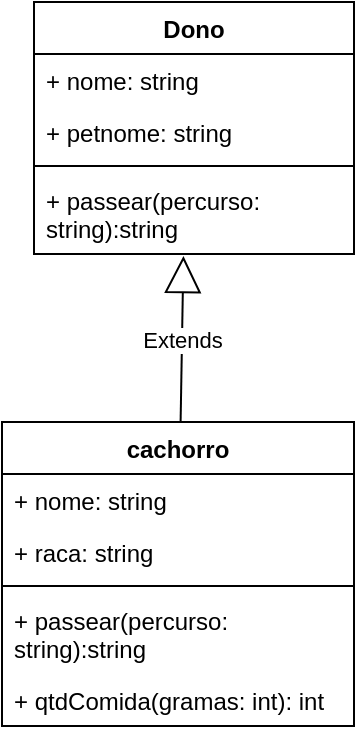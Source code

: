 <mxfile version="21.4.0" type="google">
  <diagram name="Página-1" id="_UGWLuysBSVrrhhp3OEl">
    <mxGraphModel grid="1" page="1" gridSize="10" guides="1" tooltips="1" connect="1" arrows="1" fold="1" pageScale="1" pageWidth="827" pageHeight="1169" math="0" shadow="0">
      <root>
        <mxCell id="0" />
        <mxCell id="1" parent="0" />
        <mxCell id="13N3AnCMt7MDwTcmpZE6-1" value="Dono" style="swimlane;fontStyle=1;align=center;verticalAlign=top;childLayout=stackLayout;horizontal=1;startSize=26;horizontalStack=0;resizeParent=1;resizeParentMax=0;resizeLast=0;collapsible=1;marginBottom=0;whiteSpace=wrap;html=1;" vertex="1" parent="1">
          <mxGeometry x="334" y="30" width="160" height="126" as="geometry" />
        </mxCell>
        <mxCell id="13N3AnCMt7MDwTcmpZE6-2" value="+ nome: string" style="text;strokeColor=none;fillColor=none;align=left;verticalAlign=top;spacingLeft=4;spacingRight=4;overflow=hidden;rotatable=0;points=[[0,0.5],[1,0.5]];portConstraint=eastwest;whiteSpace=wrap;html=1;" vertex="1" parent="13N3AnCMt7MDwTcmpZE6-1">
          <mxGeometry y="26" width="160" height="26" as="geometry" />
        </mxCell>
        <mxCell id="13N3AnCMt7MDwTcmpZE6-11" value="+ petnome: string" style="text;strokeColor=none;fillColor=none;align=left;verticalAlign=top;spacingLeft=4;spacingRight=4;overflow=hidden;rotatable=0;points=[[0,0.5],[1,0.5]];portConstraint=eastwest;whiteSpace=wrap;html=1;" vertex="1" parent="13N3AnCMt7MDwTcmpZE6-1">
          <mxGeometry y="52" width="160" height="26" as="geometry" />
        </mxCell>
        <mxCell id="13N3AnCMt7MDwTcmpZE6-3" value="" style="line;strokeWidth=1;fillColor=none;align=left;verticalAlign=middle;spacingTop=-1;spacingLeft=3;spacingRight=3;rotatable=0;labelPosition=right;points=[];portConstraint=eastwest;strokeColor=inherit;" vertex="1" parent="13N3AnCMt7MDwTcmpZE6-1">
          <mxGeometry y="78" width="160" height="8" as="geometry" />
        </mxCell>
        <mxCell id="13N3AnCMt7MDwTcmpZE6-4" value="+ passear(percurso: string):string" style="text;strokeColor=none;fillColor=none;align=left;verticalAlign=top;spacingLeft=4;spacingRight=4;overflow=hidden;rotatable=0;points=[[0,0.5],[1,0.5]];portConstraint=eastwest;whiteSpace=wrap;html=1;" vertex="1" parent="13N3AnCMt7MDwTcmpZE6-1">
          <mxGeometry y="86" width="160" height="40" as="geometry" />
        </mxCell>
        <mxCell id="13N3AnCMt7MDwTcmpZE6-5" value="cachorro" style="swimlane;fontStyle=1;align=center;verticalAlign=top;childLayout=stackLayout;horizontal=1;startSize=26;horizontalStack=0;resizeParent=1;resizeParentMax=0;resizeLast=0;collapsible=1;marginBottom=0;whiteSpace=wrap;html=1;" vertex="1" parent="1">
          <mxGeometry x="318" y="240" width="176" height="152" as="geometry" />
        </mxCell>
        <mxCell id="13N3AnCMt7MDwTcmpZE6-6" value="+ nome: string" style="text;strokeColor=none;fillColor=none;align=left;verticalAlign=top;spacingLeft=4;spacingRight=4;overflow=hidden;rotatable=0;points=[[0,0.5],[1,0.5]];portConstraint=eastwest;whiteSpace=wrap;html=1;" vertex="1" parent="13N3AnCMt7MDwTcmpZE6-5">
          <mxGeometry y="26" width="176" height="26" as="geometry" />
        </mxCell>
        <mxCell id="13N3AnCMt7MDwTcmpZE6-9" value="+ raca: string" style="text;strokeColor=none;fillColor=none;align=left;verticalAlign=top;spacingLeft=4;spacingRight=4;overflow=hidden;rotatable=0;points=[[0,0.5],[1,0.5]];portConstraint=eastwest;whiteSpace=wrap;html=1;" vertex="1" parent="13N3AnCMt7MDwTcmpZE6-5">
          <mxGeometry y="52" width="176" height="26" as="geometry" />
        </mxCell>
        <mxCell id="13N3AnCMt7MDwTcmpZE6-7" value="" style="line;strokeWidth=1;fillColor=none;align=left;verticalAlign=middle;spacingTop=-1;spacingLeft=3;spacingRight=3;rotatable=0;labelPosition=right;points=[];portConstraint=eastwest;strokeColor=inherit;" vertex="1" parent="13N3AnCMt7MDwTcmpZE6-5">
          <mxGeometry y="78" width="176" height="8" as="geometry" />
        </mxCell>
        <mxCell id="13N3AnCMt7MDwTcmpZE6-24" value="+ passear(percurso: string):string" style="text;strokeColor=none;fillColor=none;align=left;verticalAlign=top;spacingLeft=4;spacingRight=4;overflow=hidden;rotatable=0;points=[[0,0.5],[1,0.5]];portConstraint=eastwest;whiteSpace=wrap;html=1;" vertex="1" parent="13N3AnCMt7MDwTcmpZE6-5">
          <mxGeometry y="86" width="176" height="40" as="geometry" />
        </mxCell>
        <mxCell id="13N3AnCMt7MDwTcmpZE6-8" value="+ qtdComida(gramas: int): int" style="text;strokeColor=none;fillColor=none;align=left;verticalAlign=top;spacingLeft=4;spacingRight=4;overflow=hidden;rotatable=0;points=[[0,0.5],[1,0.5]];portConstraint=eastwest;whiteSpace=wrap;html=1;" vertex="1" parent="13N3AnCMt7MDwTcmpZE6-5">
          <mxGeometry y="126" width="176" height="26" as="geometry" />
        </mxCell>
        <mxCell id="13N3AnCMt7MDwTcmpZE6-10" value="Extends" style="endArrow=block;endSize=16;endFill=0;html=1;rounded=0;entryX=0.467;entryY=1.025;entryDx=0;entryDy=0;entryPerimeter=0;" edge="1" parent="1" source="13N3AnCMt7MDwTcmpZE6-5" target="13N3AnCMt7MDwTcmpZE6-4">
          <mxGeometry width="160" relative="1" as="geometry">
            <mxPoint x="330" y="200" as="sourcePoint" />
            <mxPoint x="490" y="200" as="targetPoint" />
          </mxGeometry>
        </mxCell>
      </root>
    </mxGraphModel>
  </diagram>
</mxfile>
